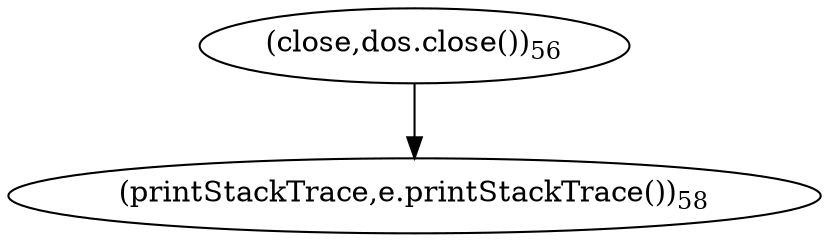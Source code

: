 digraph "saveScore" {  
"184" [label = <(close,dos.close())<SUB>56</SUB>> ]
"188" [label = <(printStackTrace,e.printStackTrace())<SUB>58</SUB>> ]
  "184" -> "188" 
}
